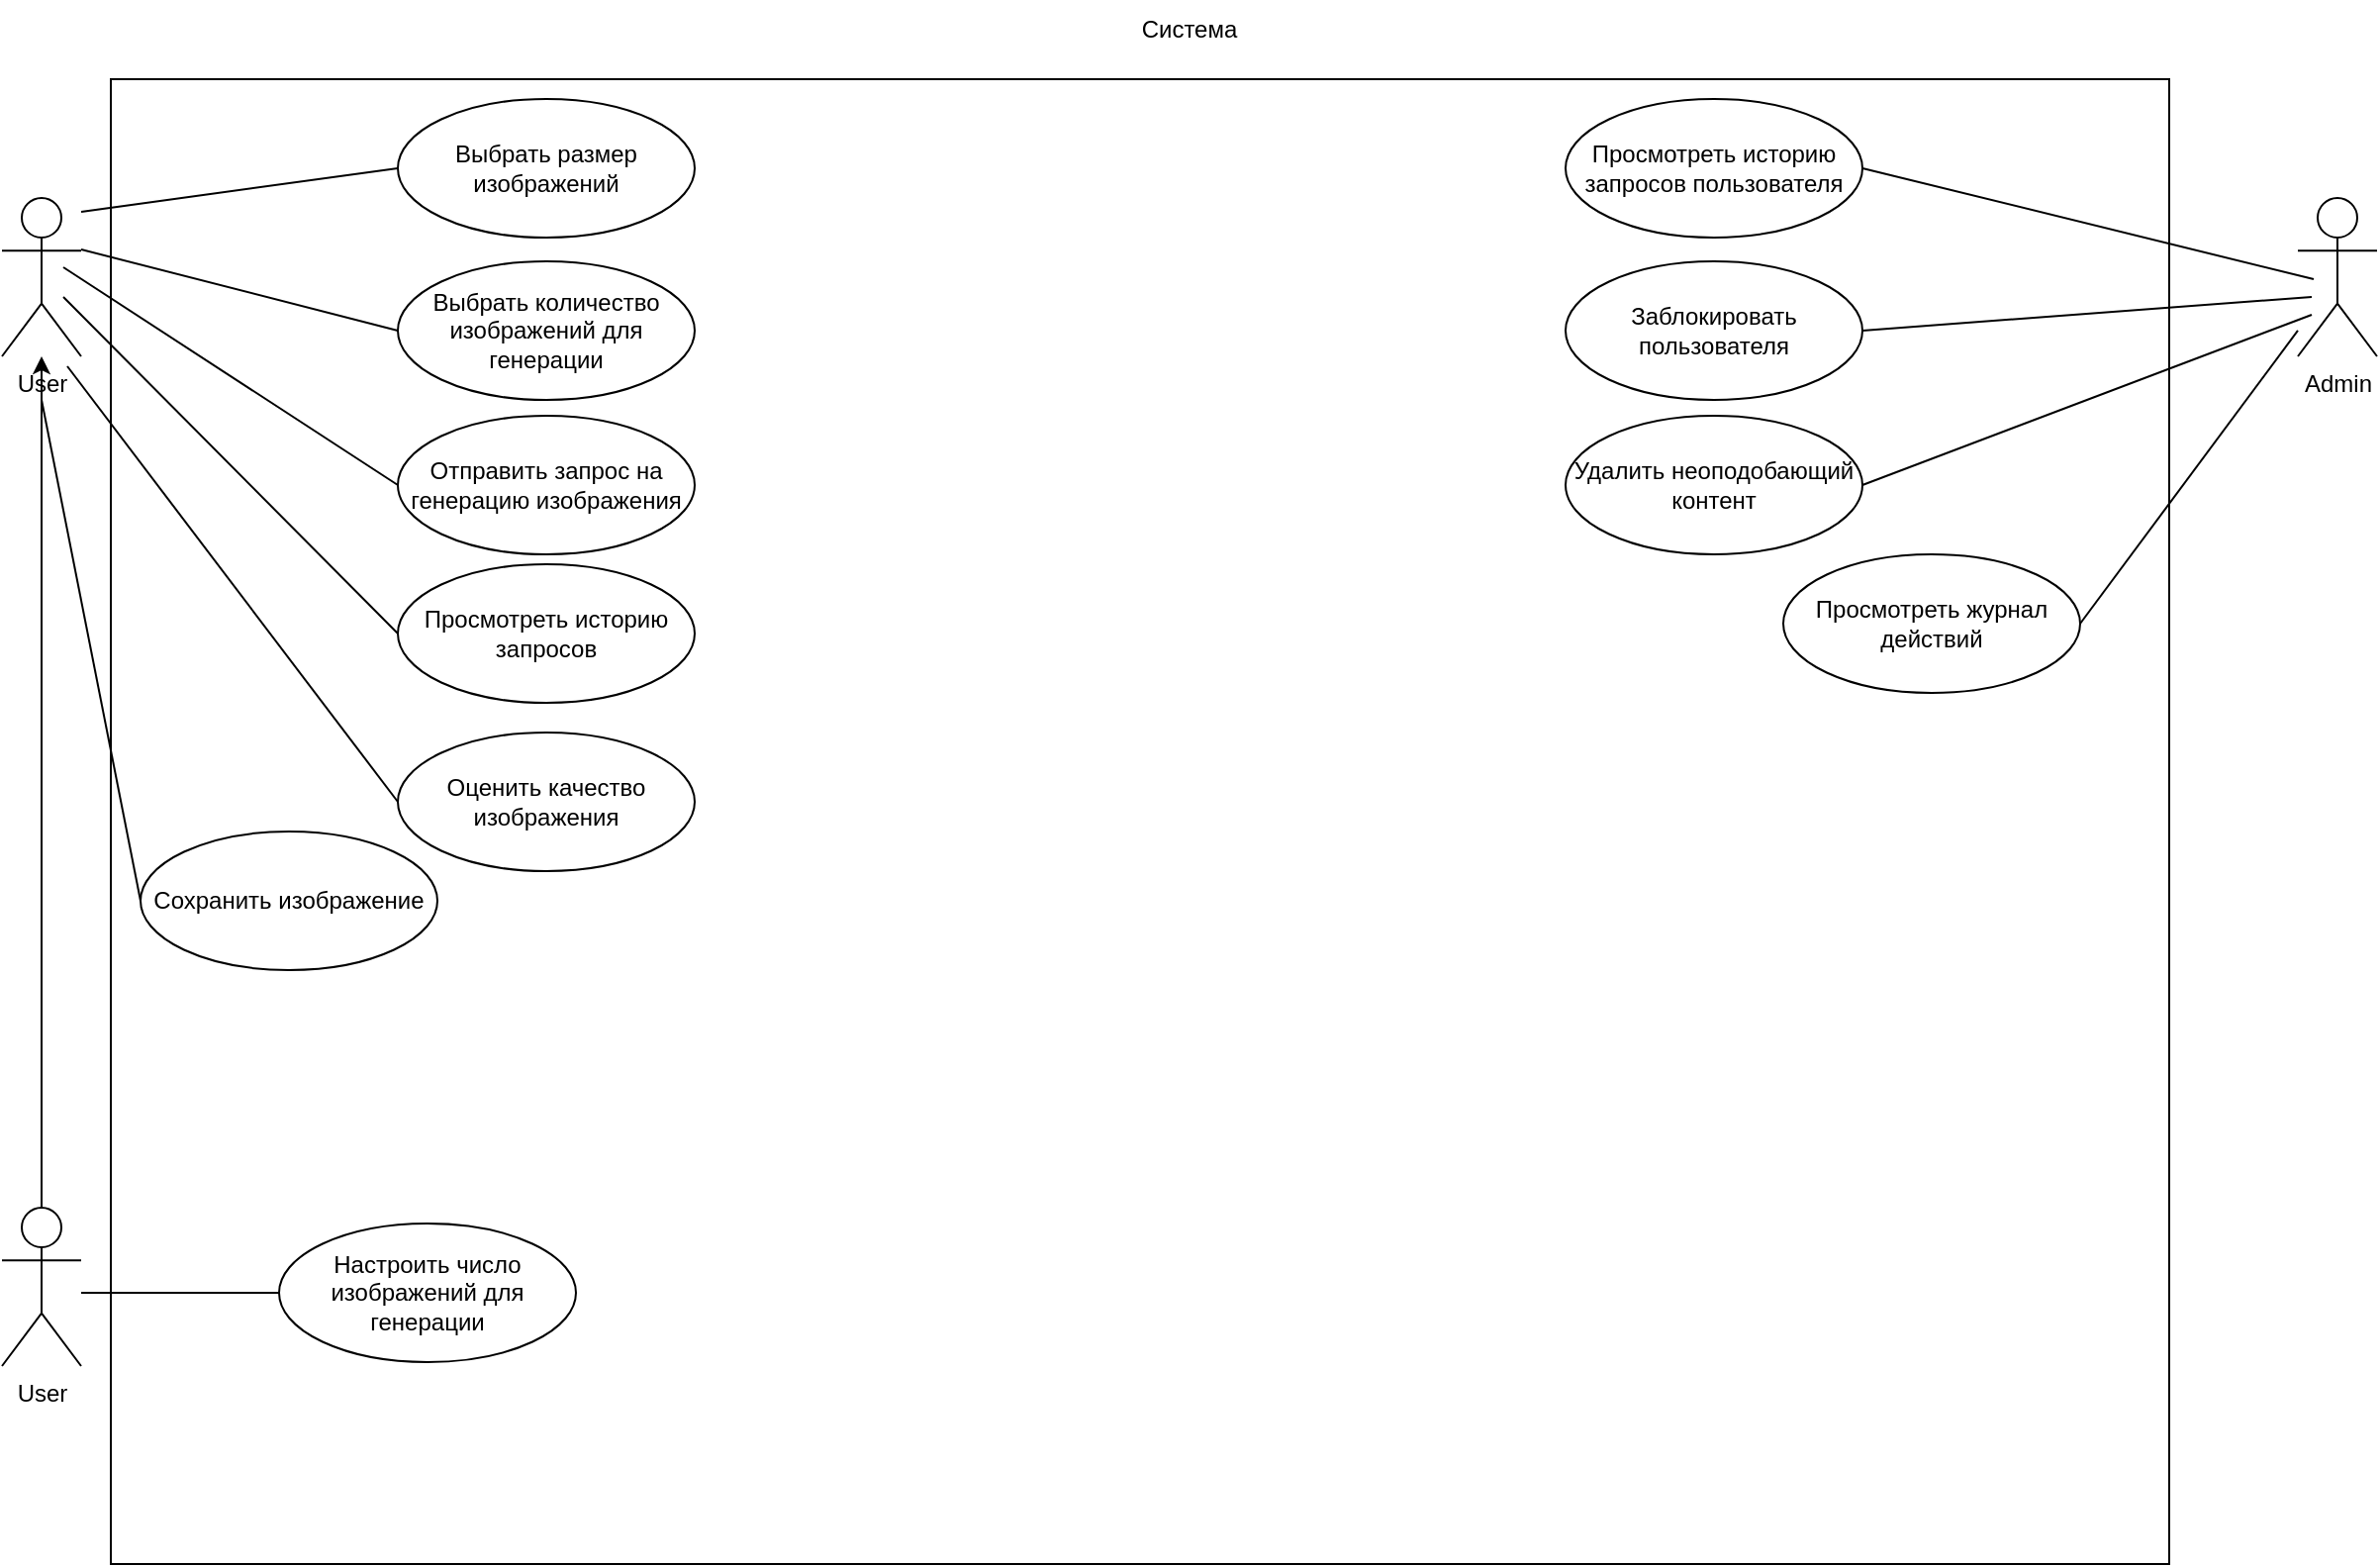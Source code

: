 <mxfile>
    <diagram id="1o-zQFW69f0WEX5a7BCX" name="Page-1">
        <mxGraphModel dx="1412" dy="887" grid="1" gridSize="10" guides="1" tooltips="1" connect="1" arrows="1" fold="1" page="1" pageScale="1" pageWidth="850" pageHeight="1100" math="0" shadow="0">
            <root>
                <mxCell id="0"/>
                <mxCell id="1" parent="0"/>
                <mxCell id="5" value="" style="rounded=0;whiteSpace=wrap;html=1;fillColor=none;" vertex="1" parent="1">
                    <mxGeometry x="305" y="270" width="1040" height="750" as="geometry"/>
                </mxCell>
                <mxCell id="6" value="User" style="shape=umlActor;verticalLabelPosition=bottom;verticalAlign=top;html=1;outlineConnect=0;" vertex="1" parent="1">
                    <mxGeometry x="250" y="330" width="40" height="80" as="geometry"/>
                </mxCell>
                <mxCell id="7" value="Отправить запрос на генерацию изображения" style="ellipse;whiteSpace=wrap;html=1;" vertex="1" parent="1">
                    <mxGeometry x="450" y="440" width="150" height="70" as="geometry"/>
                </mxCell>
                <mxCell id="8" value="" style="endArrow=none;html=1;entryX=0;entryY=0.5;entryDx=0;entryDy=0;" edge="1" parent="1" target="7">
                    <mxGeometry width="50" height="50" relative="1" as="geometry">
                        <mxPoint x="281" y="365" as="sourcePoint"/>
                        <mxPoint x="341" y="315" as="targetPoint"/>
                    </mxGeometry>
                </mxCell>
                <mxCell id="9" value="User" style="shape=umlActor;verticalLabelPosition=bottom;verticalAlign=top;html=1;outlineConnect=0;" vertex="1" parent="1">
                    <mxGeometry x="250" y="840" width="40" height="80" as="geometry"/>
                </mxCell>
                <mxCell id="10" value="Admin" style="shape=umlActor;verticalLabelPosition=bottom;verticalAlign=top;html=1;outlineConnect=0;" vertex="1" parent="1">
                    <mxGeometry x="1410" y="330" width="40" height="80" as="geometry"/>
                </mxCell>
                <mxCell id="11" value="Просмотреть историю запросов" style="ellipse;whiteSpace=wrap;html=1;" vertex="1" parent="1">
                    <mxGeometry x="450" y="515" width="150" height="70" as="geometry"/>
                </mxCell>
                <mxCell id="12" value="Система" style="text;html=1;align=center;verticalAlign=middle;whiteSpace=wrap;rounded=0;" vertex="1" parent="1">
                    <mxGeometry x="820" y="230" width="60" height="30" as="geometry"/>
                </mxCell>
                <mxCell id="13" value="" style="endArrow=none;html=1;entryX=0;entryY=0.5;entryDx=0;entryDy=0;" edge="1" parent="1" target="11">
                    <mxGeometry width="50" height="50" relative="1" as="geometry">
                        <mxPoint x="281" y="380" as="sourcePoint"/>
                        <mxPoint x="380" y="380" as="targetPoint"/>
                    </mxGeometry>
                </mxCell>
                <mxCell id="14" value="Сохранить изображение" style="ellipse;whiteSpace=wrap;html=1;" vertex="1" parent="1">
                    <mxGeometry x="320" y="650" width="150" height="70" as="geometry"/>
                </mxCell>
                <mxCell id="15" value="Выбрать количество изображений для генерации" style="ellipse;whiteSpace=wrap;html=1;" vertex="1" parent="1">
                    <mxGeometry x="450" y="362" width="150" height="70" as="geometry"/>
                </mxCell>
                <mxCell id="16" value="Выбрать размер изображений" style="ellipse;whiteSpace=wrap;html=1;" vertex="1" parent="1">
                    <mxGeometry x="450" y="280" width="150" height="70" as="geometry"/>
                </mxCell>
                <mxCell id="17" value="Оценить качество изображения" style="ellipse;whiteSpace=wrap;html=1;" vertex="1" parent="1">
                    <mxGeometry x="450" y="600" width="150" height="70" as="geometry"/>
                </mxCell>
                <mxCell id="19" value="Просмотреть историю запросов пользователя" style="ellipse;whiteSpace=wrap;html=1;" vertex="1" parent="1">
                    <mxGeometry x="1040" y="280" width="150" height="70" as="geometry"/>
                </mxCell>
                <mxCell id="20" value="Заблокировать пользователя" style="ellipse;whiteSpace=wrap;html=1;" vertex="1" parent="1">
                    <mxGeometry x="1040" y="362" width="150" height="70" as="geometry"/>
                </mxCell>
                <mxCell id="21" value="Удалить неоподобающий контент" style="ellipse;whiteSpace=wrap;html=1;" vertex="1" parent="1">
                    <mxGeometry x="1040" y="440" width="150" height="70" as="geometry"/>
                </mxCell>
                <mxCell id="22" value="Просмотреть журнал действий" style="ellipse;whiteSpace=wrap;html=1;" vertex="1" parent="1">
                    <mxGeometry x="1150" y="510" width="150" height="70" as="geometry"/>
                </mxCell>
                <mxCell id="23" value="Настроить число изображений для генерации" style="ellipse;whiteSpace=wrap;html=1;" vertex="1" parent="1">
                    <mxGeometry x="390" y="848" width="150" height="70" as="geometry"/>
                </mxCell>
                <mxCell id="24" value="" style="endArrow=none;html=1;entryX=0;entryY=0.5;entryDx=0;entryDy=0;" edge="1" parent="1" target="23">
                    <mxGeometry width="50" height="50" relative="1" as="geometry">
                        <mxPoint x="290" y="883" as="sourcePoint"/>
                        <mxPoint x="374" y="915" as="targetPoint"/>
                    </mxGeometry>
                </mxCell>
                <mxCell id="25" value="" style="endArrow=none;html=1;exitX=1;exitY=0.5;exitDx=0;exitDy=0;" edge="1" parent="1" source="19">
                    <mxGeometry width="50" height="50" relative="1" as="geometry">
                        <mxPoint x="1328" y="355" as="sourcePoint"/>
                        <mxPoint x="1418" y="371" as="targetPoint"/>
                    </mxGeometry>
                </mxCell>
                <mxCell id="26" value="" style="endArrow=none;html=1;exitX=1;exitY=0.5;exitDx=0;exitDy=0;" edge="1" parent="1" source="20">
                    <mxGeometry width="50" height="50" relative="1" as="geometry">
                        <mxPoint x="1317" y="358" as="sourcePoint"/>
                        <mxPoint x="1417" y="380" as="targetPoint"/>
                    </mxGeometry>
                </mxCell>
                <mxCell id="27" value="" style="endArrow=none;html=1;exitX=1;exitY=0.5;exitDx=0;exitDy=0;" edge="1" parent="1" source="21">
                    <mxGeometry width="50" height="50" relative="1" as="geometry">
                        <mxPoint x="1277" y="444" as="sourcePoint"/>
                        <mxPoint x="1417" y="389" as="targetPoint"/>
                    </mxGeometry>
                </mxCell>
                <mxCell id="28" value="" style="endArrow=none;html=1;exitX=1;exitY=0.5;exitDx=0;exitDy=0;" edge="1" parent="1" source="22" target="10">
                    <mxGeometry width="50" height="50" relative="1" as="geometry">
                        <mxPoint x="1263" y="540" as="sourcePoint"/>
                        <mxPoint x="1410" y="424" as="targetPoint"/>
                    </mxGeometry>
                </mxCell>
                <mxCell id="29" value="" style="endArrow=none;html=1;entryX=0;entryY=0.5;entryDx=0;entryDy=0;" edge="1" parent="1" target="17">
                    <mxGeometry width="50" height="50" relative="1" as="geometry">
                        <mxPoint x="283" y="415" as="sourcePoint"/>
                        <mxPoint x="365" y="510" as="targetPoint"/>
                    </mxGeometry>
                </mxCell>
                <mxCell id="30" value="" style="endArrow=none;html=1;entryX=0;entryY=0.5;entryDx=0;entryDy=0;" edge="1" parent="1" target="16">
                    <mxGeometry width="50" height="50" relative="1" as="geometry">
                        <mxPoint x="290" y="337" as="sourcePoint"/>
                        <mxPoint x="372" y="432" as="targetPoint"/>
                    </mxGeometry>
                </mxCell>
                <mxCell id="31" value="" style="endArrow=none;html=1;entryX=0;entryY=0.5;entryDx=0;entryDy=0;" edge="1" parent="1" target="15">
                    <mxGeometry width="50" height="50" relative="1" as="geometry">
                        <mxPoint x="290" y="356" as="sourcePoint"/>
                        <mxPoint x="372" y="451" as="targetPoint"/>
                    </mxGeometry>
                </mxCell>
                <mxCell id="32" value="" style="endArrow=none;html=1;entryX=0;entryY=0.5;entryDx=0;entryDy=0;" edge="1" parent="1" target="14">
                    <mxGeometry width="50" height="50" relative="1" as="geometry">
                        <mxPoint x="270" y="432" as="sourcePoint"/>
                        <mxPoint x="352" y="527" as="targetPoint"/>
                    </mxGeometry>
                </mxCell>
                <mxCell id="33" value="" style="endArrow=classic;html=1;exitX=0.5;exitY=0;exitDx=0;exitDy=0;exitPerimeter=0;" edge="1" parent="1" source="9" target="6">
                    <mxGeometry width="50" height="50" relative="1" as="geometry">
                        <mxPoint x="260" y="820" as="sourcePoint"/>
                        <mxPoint x="260" y="620" as="targetPoint"/>
                    </mxGeometry>
                </mxCell>
            </root>
        </mxGraphModel>
    </diagram>
</mxfile>
